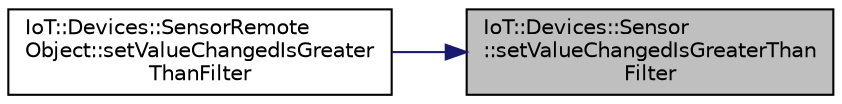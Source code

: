 digraph "IoT::Devices::Sensor::setValueChangedIsGreaterThanFilter"
{
 // LATEX_PDF_SIZE
  edge [fontname="Helvetica",fontsize="10",labelfontname="Helvetica",labelfontsize="10"];
  node [fontname="Helvetica",fontsize="10",shape=record];
  rankdir="RL";
  Node1 [label="IoT::Devices::Sensor\l::setValueChangedIsGreaterThan\lFilter",height=0.2,width=0.4,color="black", fillcolor="grey75", style="filled", fontcolor="black",tooltip="Clears the filter set for the valueChanged event."];
  Node1 -> Node2 [dir="back",color="midnightblue",fontsize="10",style="solid",fontname="Helvetica"];
  Node2 [label="IoT::Devices::SensorRemote\lObject::setValueChangedIsGreater\lThanFilter",height=0.2,width=0.4,color="black", fillcolor="white", style="filled",URL="$classIoT_1_1Devices_1_1SensorRemoteObject.html#aba288e7ba9c6f127b0bee50b65010031",tooltip="Sets a Poco::RemotingNG::HysteresisFilter for the valueChanged event."];
}

